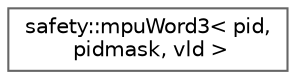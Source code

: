 digraph "Graphical Class Hierarchy"
{
 // LATEX_PDF_SIZE
  bgcolor="transparent";
  edge [fontname=Helvetica,fontsize=10,labelfontname=Helvetica,labelfontsize=10];
  node [fontname=Helvetica,fontsize=10,shape=box,height=0.2,width=0.4];
  rankdir="LR";
  Node0 [id="Node000000",label="safety::mpuWord3\< pid,\l pidmask, vld \>",height=0.2,width=0.4,color="grey40", fillcolor="white", style="filled",URL="$d9/da3/structsafety_1_1mpuWord3.html",tooltip=" "];
}
